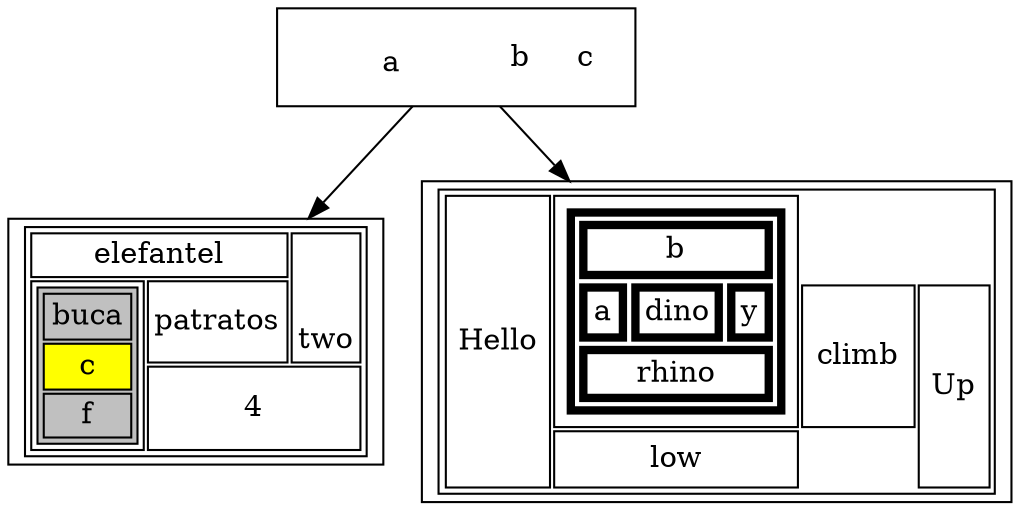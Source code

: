 digraph structs {
    node [shape=table];

    struct1 [label=<<TABLE CELLPADDING="10" BORDER="0">
	<TR>
	    <TD  FIXEDSIZE="true" HEIGHT="30" WIDTH="90">a</TD>
	    <TD>b</TD>
	    <TD>c</TD>
	</TR>
    </TABLE>>];

    struct2 [label=<<TABLE>
	<TR>
	    <TD COLSPAN="3">elefantel</TD>
	    <TD ROWSPAN="2" VALIGN="bottom" HALIGN="right">two</TD>
	</TR><TR>
	    <TD COLSPAN="2" ROWSPAN="2"><TABLE BGCOLOR="grey">
		<TR>
		    <TD>buca</TD>
		</TR><TR>
		    <TD BGCOLOR="yellow">c</TD>
		</TR><TR>
		    <TD>f</TD>
		</TR>
	    </TABLE></TD>
	    <TD>patratos</TD>
	</TR><TR>
	    <TD COLSPAN="2" HALIGN="right">4</TD>
	</TR>
	</TABLE>
    >];

    struct3 [label=<<TABLE CELLPADDING="5">
	<TR>
	    <TD ROWSPAN="3">Hello</TD>
	    <TD ROWSPAN="2" COLSPAN="3"><TABLE BORDER="4">
		<TR>
		    <TD COLSPAN="3">b</TD>
		</TR><TR>
		    <TD>a</TD>
		    <TD>dino</TD>
		    <TD>y</TD>
		</TR><TR>
		    <TD COLSPAN="3">rhino</TD>
		</TR>
	    </TABLE></TD>
	</TR><TR>
	    <TD COLSPAN="2">climb</TD>
	    <TD ROWSPAN="2">Up</TD>
	</TR><TR>
	    <TD COLSPAN="3">low</TD>
	</TR>
    </TABLE>>];

    struct1 -> struct3;
    struct1 -> struct2;
}
